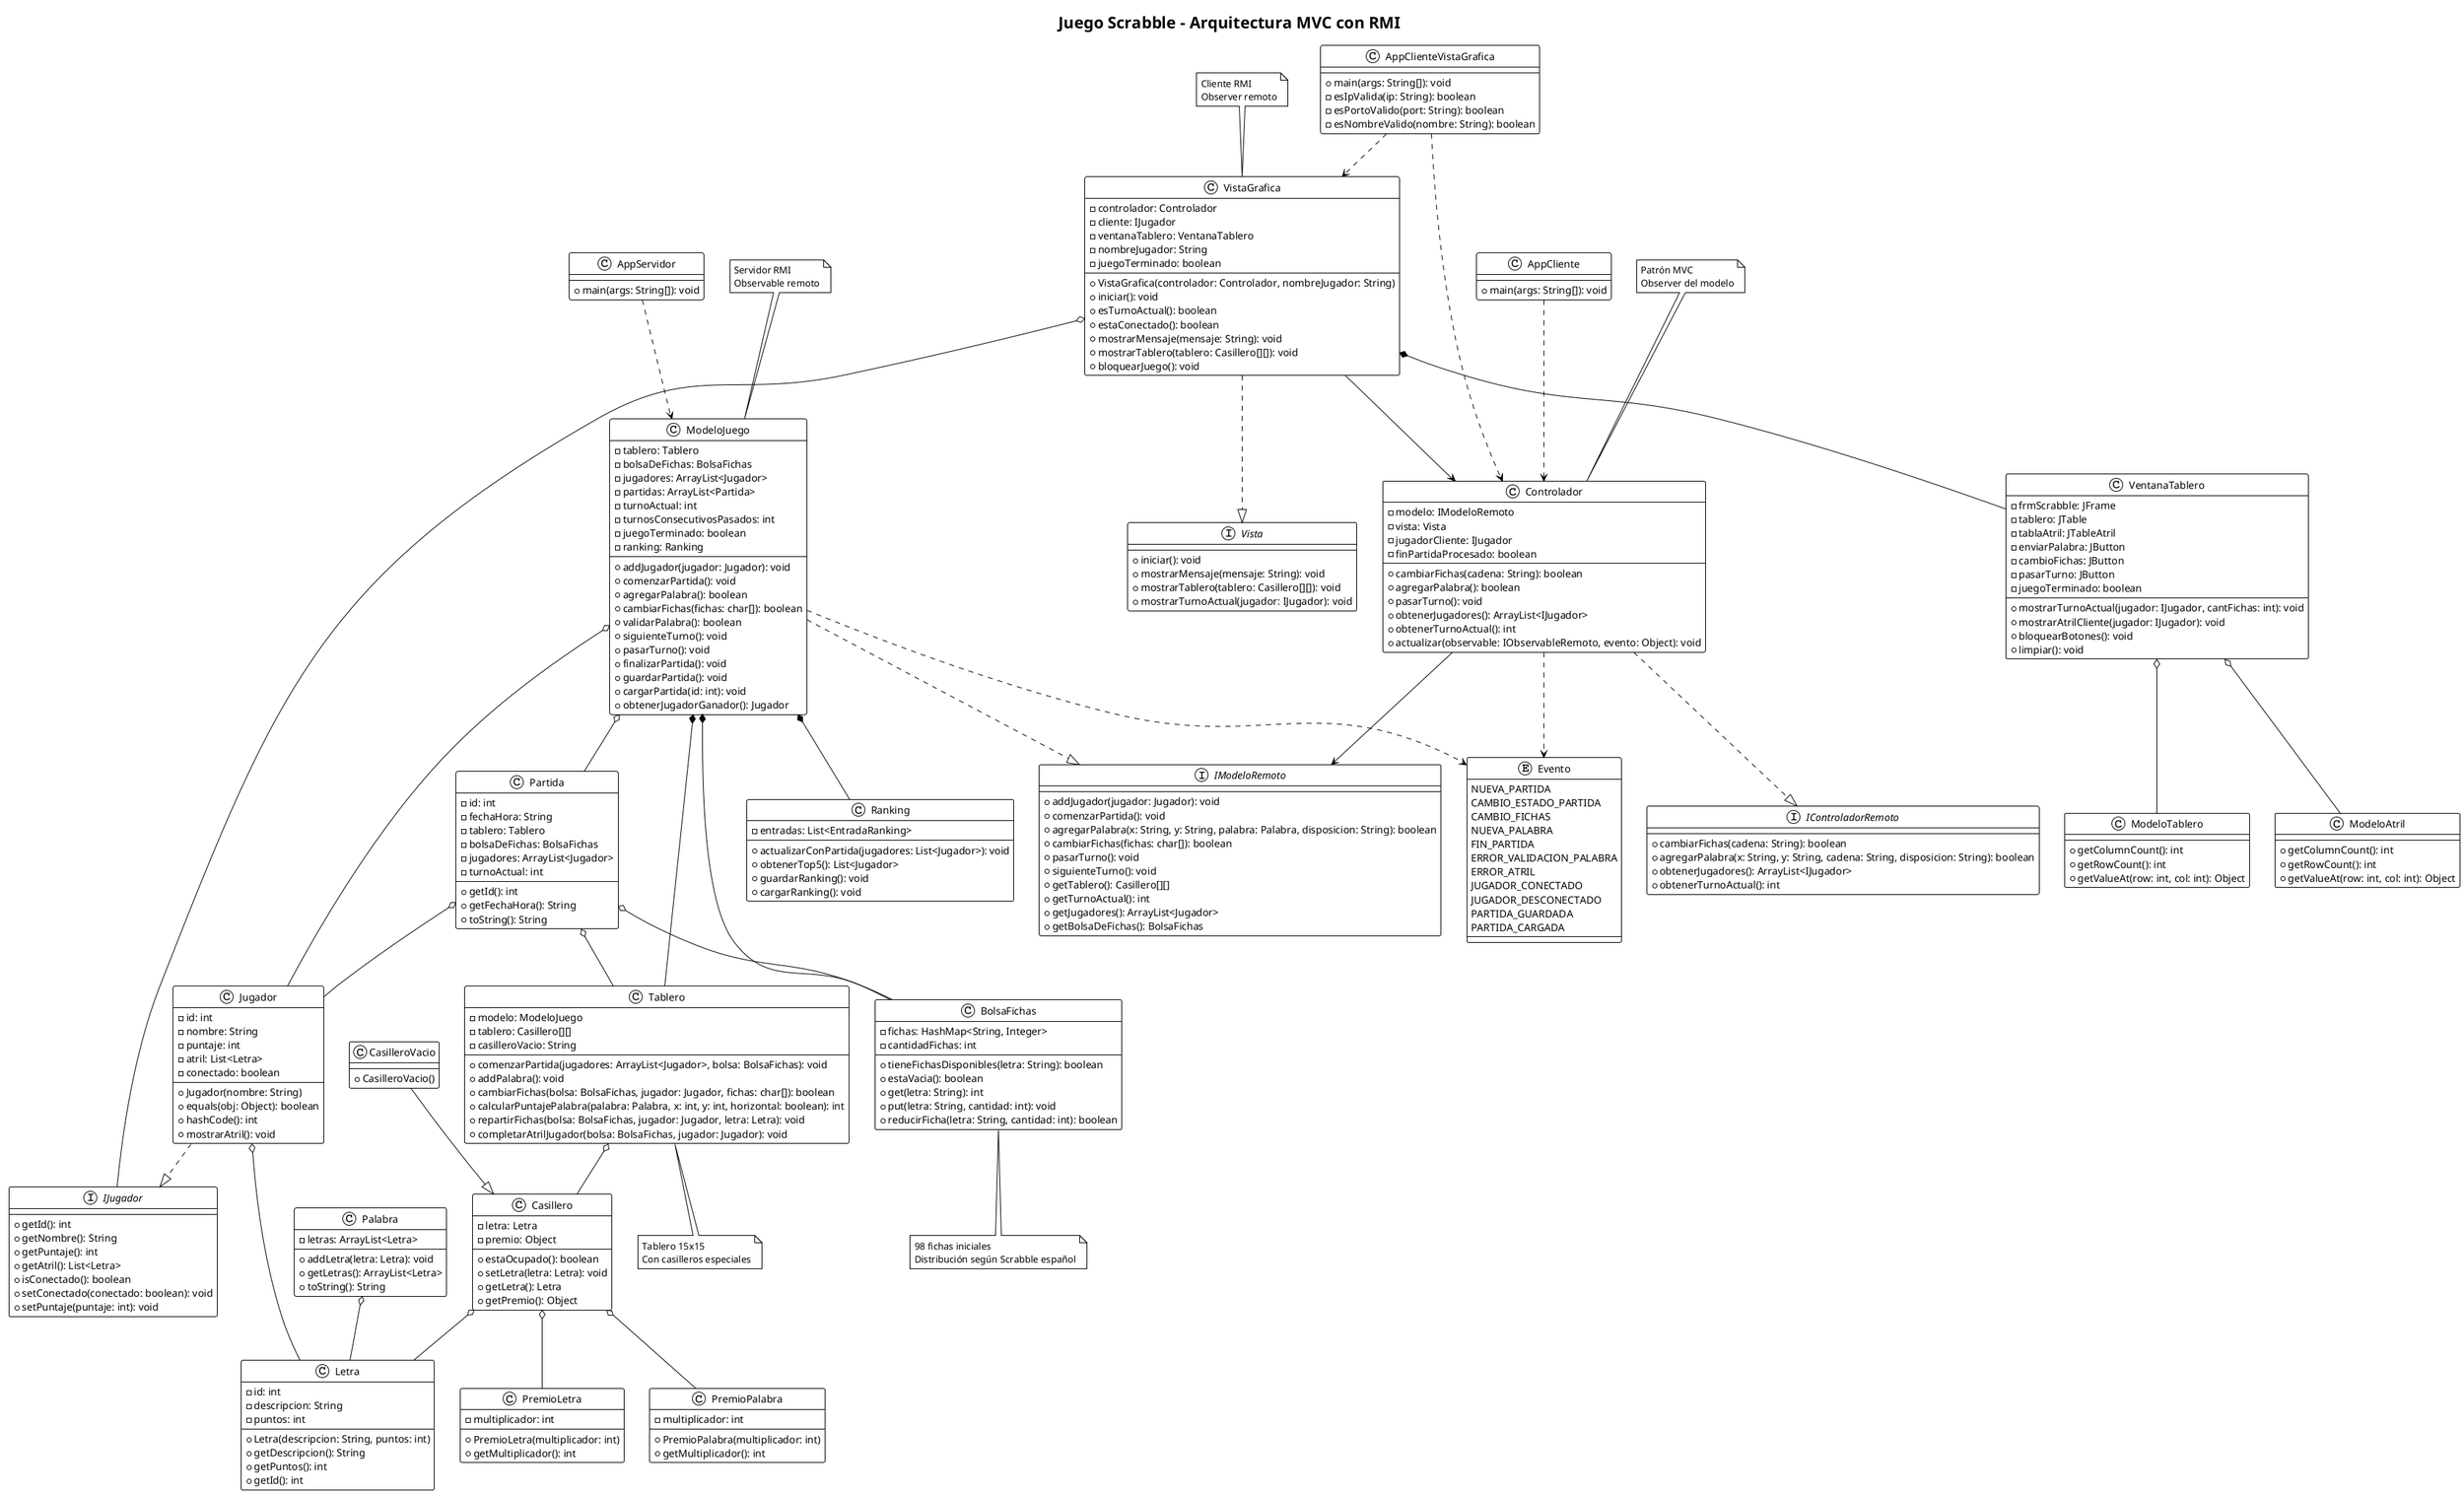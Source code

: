 @startuml Scrabble - Diagrama de Clases
!theme plain

title Juego Scrabble - Arquitectura MVC con RMI

' ============= INTERFACES =============

interface IJugador {
    +getId(): int
    +getNombre(): String
    +getPuntaje(): int
    +getAtril(): List<Letra>
    +isConectado(): boolean
    +setConectado(conectado: boolean): void
    +setPuntaje(puntaje: int): void
}

interface IModeloRemoto {
    +addJugador(jugador: Jugador): void
    +comenzarPartida(): void
    +agregarPalabra(x: String, y: String, palabra: Palabra, disposicion: String): boolean
    +cambiarFichas(fichas: char[]): boolean
    +pasarTurno(): void
    +siguienteTurno(): void
    +getTablero(): Casillero[][]
    +getTurnoActual(): int
    +getJugadores(): ArrayList<Jugador>
    +getBolsaDeFichas(): BolsaFichas
}

interface IControladorRemoto {
    +cambiarFichas(cadena: String): boolean
    +agregarPalabra(x: String, y: String, cadena: String, disposicion: String): boolean
    +obtenerJugadores(): ArrayList<IJugador>
    +obtenerTurnoActual(): int
}

interface Vista {
    +iniciar(): void
    +mostrarMensaje(mensaje: String): void
    +mostrarTablero(tablero: Casillero[][]): void
    +mostrarTurnoActual(jugador: IJugador): void
}

' ============= MODELO =============

class ModeloJuego {
    -tablero: Tablero
    -bolsaDeFichas: BolsaFichas
    -jugadores: ArrayList<Jugador>
    -partidas: ArrayList<Partida>
    -turnoActual: int
    -turnosConsecutivosPasados: int
    -juegoTerminado: boolean
    -ranking: Ranking
    
    +addJugador(jugador: Jugador): void
    +comenzarPartida(): void
    +agregarPalabra(): boolean
    +cambiarFichas(fichas: char[]): boolean
    +validarPalabra(): boolean
    +siguienteTurno(): void
    +pasarTurno(): void
    +finalizarPartida(): void
    +guardarPartida(): void
    +cargarPartida(id: int): void
    +obtenerJugadorGanador(): Jugador
}

class Jugador {
    -id: int
    -nombre: String
    -puntaje: int
    -atril: List<Letra>
    -conectado: boolean
    
    +Jugador(nombre: String)
    +equals(obj: Object): boolean
    +hashCode(): int
    +mostrarAtril(): void
}

class Tablero {
    -modelo: ModeloJuego
    -tablero: Casillero[][]
    -casilleroVacio: String
    
    +comenzarPartida(jugadores: ArrayList<Jugador>, bolsa: BolsaFichas): void
    +addPalabra(): void
    +cambiarFichas(bolsa: BolsaFichas, jugador: Jugador, fichas: char[]): boolean
    +calcularPuntajePalabra(palabra: Palabra, x: int, y: int, horizontal: boolean): int
    +repartirFichas(bolsa: BolsaFichas, jugador: Jugador, letra: Letra): void
    +completarAtrilJugador(bolsa: BolsaFichas, jugador: Jugador): void
}

class BolsaFichas {
    -fichas: HashMap<String, Integer>
    -cantidadFichas: int
    
    +tieneFichasDisponibles(letra: String): boolean
    +estaVacia(): boolean
    +get(letra: String): int
    +put(letra: String, cantidad: int): void
    +reducirFicha(letra: String, cantidad: int): boolean
}

class Letra {
    -id: int
    -descripcion: String
    -puntos: int
    
    +Letra(descripcion: String, puntos: int)
    +getDescripcion(): String
    +getPuntos(): int
    +getId(): int
}

class Palabra {
    -letras: ArrayList<Letra>
    
    +addLetra(letra: Letra): void
    +getLetras(): ArrayList<Letra>
    +toString(): String
}

class Casillero {
    -letra: Letra
    -premio: Object
    
    +estaOcupado(): boolean
    +setLetra(letra: Letra): void
    +getLetra(): Letra
    +getPremio(): Object
}

class CasilleroVacio {
    +CasilleroVacio()
}

class PremioLetra {
    -multiplicador: int
    +PremioLetra(multiplicador: int)
    +getMultiplicador(): int
}

class PremioPalabra {
    -multiplicador: int
    +PremioPalabra(multiplicador: int)
    +getMultiplicador(): int
}

class Partida {
    -id: int
    -fechaHora: String
    -tablero: Tablero
    -bolsaDeFichas: BolsaFichas
    -jugadores: ArrayList<Jugador>
    -turnoActual: int
    
    +getId(): int
    +getFechaHora(): String
    +toString(): String
}

class Ranking {
    -entradas: List<EntradaRanking>
    
    +actualizarConPartida(jugadores: List<Jugador>): void
    +obtenerTop5(): List<Jugador>
    +guardarRanking(): void
    +cargarRanking(): void
}

' ============= CONTROLADOR =============

class Controlador {
    -modelo: IModeloRemoto
    -vista: Vista
    -jugadorCliente: IJugador
    -finPartidaProcesado: boolean
    
    +cambiarFichas(cadena: String): boolean
    +agregarPalabra(): boolean
    +pasarTurno(): void
    +obtenerJugadores(): ArrayList<IJugador>
    +obtenerTurnoActual(): int
    +actualizar(observable: IObservableRemoto, evento: Object): void
}

' ============= VISTA =============

class VistaGrafica {
    -controlador: Controlador
    -cliente: IJugador
    -ventanaTablero: VentanaTablero
    -nombreJugador: String
    -juegoTerminado: boolean
    
    +VistaGrafica(controlador: Controlador, nombreJugador: String)
    +iniciar(): void
    +esTurnoActual(): boolean
    +estaConectado(): boolean
    +mostrarMensaje(mensaje: String): void
    +mostrarTablero(tablero: Casillero[][]): void
    +bloquearJuego(): void
}

class VentanaTablero {
    -frmScrabble: JFrame
    -tablero: JTable
    -tablaAtril: JTableAtril
    -enviarPalabra: JButton
    -cambioFichas: JButton
    -pasarTurno: JButton
    -juegoTerminado: boolean
    
    +mostrarTurnoActual(jugador: IJugador, cantFichas: int): void
    +mostrarAtrilCliente(jugador: IJugador): void
    +bloquearBotones(): void
    +limpiar(): void
}

' ============= APLICACIONES =============

class AppServidor {
    +main(args: String[]): void
}

class AppClienteVistaGrafica {
    +main(args: String[]): void
    -esIpValida(ip: String): boolean
    -esPortoValido(port: String): boolean
    -esNombreValido(nombre: String): boolean
}

class AppCliente {
    +main(args: String[]): void
}

' ============= UTILIDADES =============

class ModeloTablero {
    +getColumnCount(): int
    +getRowCount(): int
    +getValueAt(row: int, col: int): Object
}

class ModeloAtril {
    +getColumnCount(): int
    +getRowCount(): int
    +getValueAt(row: int, col: int): Object
}

enum Evento {
    NUEVA_PARTIDA
    CAMBIO_ESTADO_PARTIDA
    CAMBIO_FICHAS
    NUEVA_PALABRA
    FIN_PARTIDA
    ERROR_VALIDACION_PALABRA
    ERROR_ATRIL
    JUGADOR_CONECTADO
    JUGADOR_DESCONECTADO
    PARTIDA_GUARDADA
    PARTIDA_CARGADA
}

' ============= RELACIONES =============

' Implementaciones de interfaces
ModeloJuego ..|> IModeloRemoto
Jugador ..|> IJugador
Controlador ..|> IControladorRemoto
VistaGrafica ..|> Vista

' Composición y agregación - Modelo
ModeloJuego *-- Tablero
ModeloJuego *-- BolsaFichas
ModeloJuego *-- Ranking
ModeloJuego o-- Jugador
ModeloJuego o-- Partida
Tablero o-- Casillero
Casillero o-- Letra
Casillero o-- PremioLetra
Casillero o-- PremioPalabra
CasilleroVacio --|> Casillero
Jugador o-- Letra
Palabra o-- Letra
Partida o-- Tablero
Partida o-- BolsaFichas
Partida o-- Jugador

' MVC
VistaGrafica --> Controlador
Controlador --> IModeloRemoto
VistaGrafica o-- IJugador

' Vista
VistaGrafica *-- VentanaTablero
VentanaTablero o-- ModeloTablero
VentanaTablero o-- ModeloAtril

' Aplicaciones
AppServidor ..> ModeloJuego
AppClienteVistaGrafica ..> VistaGrafica
AppClienteVistaGrafica ..> Controlador
AppCliente ..> Controlador

' Observer pattern
ModeloJuego ..> Evento
Controlador ..> Evento

note top of ModeloJuego : Servidor RMI\nObservable remoto
note top of VistaGrafica : Cliente RMI\nObserver remoto
note top of Controlador : Patrón MVC\nObserver del modelo
note bottom of BolsaFichas : 98 fichas iniciales\nDistribución según Scrabble español
note bottom of Tablero : Tablero 15x15\nCon casilleros especiales

@enduml
